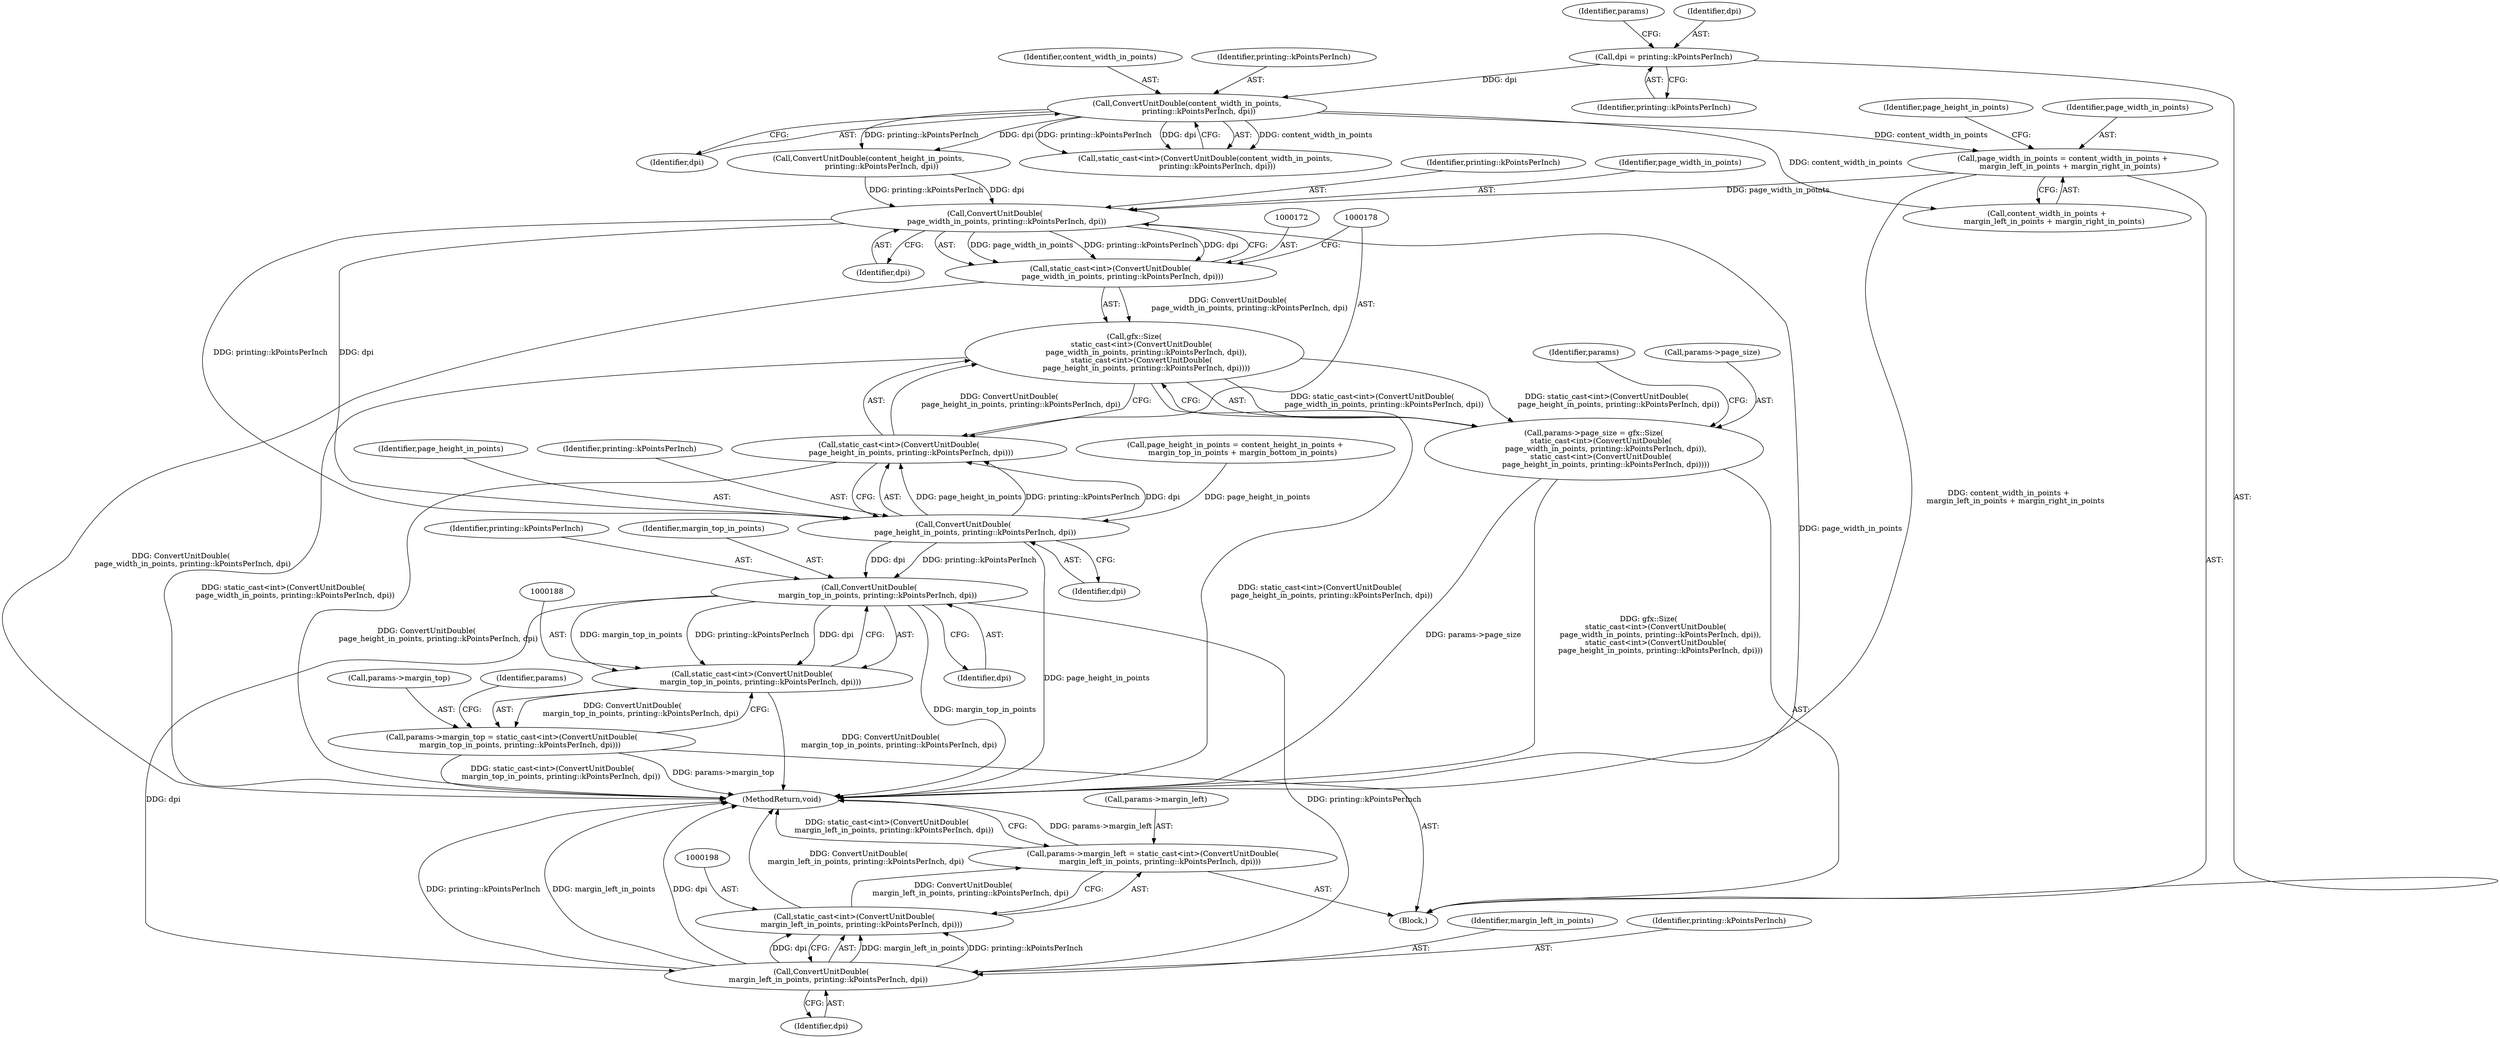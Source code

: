 digraph "0_Chrome_af05a799e3f47331fb27a24a8a56f1b1dd47a9c2@integer" {
"1000151" [label="(Call,page_width_in_points = content_width_in_points +\n      margin_left_in_points + margin_right_in_points)"];
"1000140" [label="(Call,ConvertUnitDouble(content_width_in_points,\n          printing::kPointsPerInch, dpi))"];
"1000130" [label="(Call,dpi = printing::kPointsPerInch)"];
"1000173" [label="(Call,ConvertUnitDouble(\n          page_width_in_points, printing::kPointsPerInch, dpi))"];
"1000171" [label="(Call,static_cast<int>(ConvertUnitDouble(\n          page_width_in_points, printing::kPointsPerInch, dpi)))"];
"1000170" [label="(Call,gfx::Size(\n      static_cast<int>(ConvertUnitDouble(\n          page_width_in_points, printing::kPointsPerInch, dpi)),\n      static_cast<int>(ConvertUnitDouble(\n          page_height_in_points, printing::kPointsPerInch, dpi))))"];
"1000166" [label="(Call,params->page_size = gfx::Size(\n      static_cast<int>(ConvertUnitDouble(\n          page_width_in_points, printing::kPointsPerInch, dpi)),\n      static_cast<int>(ConvertUnitDouble(\n          page_height_in_points, printing::kPointsPerInch, dpi))))"];
"1000179" [label="(Call,ConvertUnitDouble(\n          page_height_in_points, printing::kPointsPerInch, dpi))"];
"1000177" [label="(Call,static_cast<int>(ConvertUnitDouble(\n          page_height_in_points, printing::kPointsPerInch, dpi)))"];
"1000189" [label="(Call,ConvertUnitDouble(\n       margin_top_in_points, printing::kPointsPerInch, dpi))"];
"1000187" [label="(Call,static_cast<int>(ConvertUnitDouble(\n       margin_top_in_points, printing::kPointsPerInch, dpi)))"];
"1000183" [label="(Call,params->margin_top = static_cast<int>(ConvertUnitDouble(\n       margin_top_in_points, printing::kPointsPerInch, dpi)))"];
"1000199" [label="(Call,ConvertUnitDouble(\n      margin_left_in_points, printing::kPointsPerInch, dpi))"];
"1000197" [label="(Call,static_cast<int>(ConvertUnitDouble(\n      margin_left_in_points, printing::kPointsPerInch, dpi)))"];
"1000193" [label="(Call,params->margin_left = static_cast<int>(ConvertUnitDouble(\n      margin_left_in_points, printing::kPointsPerInch, dpi)))"];
"1000173" [label="(Call,ConvertUnitDouble(\n          page_width_in_points, printing::kPointsPerInch, dpi))"];
"1000143" [label="(Identifier,dpi)"];
"1000190" [label="(Identifier,margin_top_in_points)"];
"1000177" [label="(Call,static_cast<int>(ConvertUnitDouble(\n          page_height_in_points, printing::kPointsPerInch, dpi)))"];
"1000194" [label="(Call,params->margin_left)"];
"1000192" [label="(Identifier,dpi)"];
"1000141" [label="(Identifier,content_width_in_points)"];
"1000200" [label="(Identifier,margin_left_in_points)"];
"1000184" [label="(Call,params->margin_top)"];
"1000203" [label="(MethodReturn,void)"];
"1000195" [label="(Identifier,params)"];
"1000152" [label="(Identifier,page_width_in_points)"];
"1000166" [label="(Call,params->page_size = gfx::Size(\n      static_cast<int>(ConvertUnitDouble(\n          page_width_in_points, printing::kPointsPerInch, dpi)),\n      static_cast<int>(ConvertUnitDouble(\n          page_height_in_points, printing::kPointsPerInch, dpi))))"];
"1000182" [label="(Identifier,dpi)"];
"1000174" [label="(Identifier,page_width_in_points)"];
"1000159" [label="(Call,page_height_in_points = content_height_in_points +\n      margin_top_in_points + margin_bottom_in_points)"];
"1000191" [label="(Identifier,printing::kPointsPerInch)"];
"1000140" [label="(Call,ConvertUnitDouble(content_width_in_points,\n          printing::kPointsPerInch, dpi))"];
"1000142" [label="(Identifier,printing::kPointsPerInch)"];
"1000187" [label="(Call,static_cast<int>(ConvertUnitDouble(\n       margin_top_in_points, printing::kPointsPerInch, dpi)))"];
"1000171" [label="(Call,static_cast<int>(ConvertUnitDouble(\n          page_width_in_points, printing::kPointsPerInch, dpi)))"];
"1000138" [label="(Call,static_cast<int>(ConvertUnitDouble(content_width_in_points,\n          printing::kPointsPerInch, dpi)))"];
"1000183" [label="(Call,params->margin_top = static_cast<int>(ConvertUnitDouble(\n       margin_top_in_points, printing::kPointsPerInch, dpi)))"];
"1000197" [label="(Call,static_cast<int>(ConvertUnitDouble(\n      margin_left_in_points, printing::kPointsPerInch, dpi)))"];
"1000130" [label="(Call,dpi = printing::kPointsPerInch)"];
"1000201" [label="(Identifier,printing::kPointsPerInch)"];
"1000199" [label="(Call,ConvertUnitDouble(\n      margin_left_in_points, printing::kPointsPerInch, dpi))"];
"1000189" [label="(Call,ConvertUnitDouble(\n       margin_top_in_points, printing::kPointsPerInch, dpi))"];
"1000176" [label="(Identifier,dpi)"];
"1000135" [label="(Identifier,params)"];
"1000170" [label="(Call,gfx::Size(\n      static_cast<int>(ConvertUnitDouble(\n          page_width_in_points, printing::kPointsPerInch, dpi)),\n      static_cast<int>(ConvertUnitDouble(\n          page_height_in_points, printing::kPointsPerInch, dpi))))"];
"1000146" [label="(Call,ConvertUnitDouble(content_height_in_points,\n           printing::kPointsPerInch, dpi))"];
"1000175" [label="(Identifier,printing::kPointsPerInch)"];
"1000180" [label="(Identifier,page_height_in_points)"];
"1000153" [label="(Call,content_width_in_points +\n      margin_left_in_points + margin_right_in_points)"];
"1000132" [label="(Identifier,printing::kPointsPerInch)"];
"1000160" [label="(Identifier,page_height_in_points)"];
"1000179" [label="(Call,ConvertUnitDouble(\n          page_height_in_points, printing::kPointsPerInch, dpi))"];
"1000181" [label="(Identifier,printing::kPointsPerInch)"];
"1000131" [label="(Identifier,dpi)"];
"1000167" [label="(Call,params->page_size)"];
"1000104" [label="(Block,)"];
"1000185" [label="(Identifier,params)"];
"1000202" [label="(Identifier,dpi)"];
"1000151" [label="(Call,page_width_in_points = content_width_in_points +\n      margin_left_in_points + margin_right_in_points)"];
"1000193" [label="(Call,params->margin_left = static_cast<int>(ConvertUnitDouble(\n      margin_left_in_points, printing::kPointsPerInch, dpi)))"];
"1000151" -> "1000104"  [label="AST: "];
"1000151" -> "1000153"  [label="CFG: "];
"1000152" -> "1000151"  [label="AST: "];
"1000153" -> "1000151"  [label="AST: "];
"1000160" -> "1000151"  [label="CFG: "];
"1000151" -> "1000203"  [label="DDG: content_width_in_points +\n      margin_left_in_points + margin_right_in_points"];
"1000140" -> "1000151"  [label="DDG: content_width_in_points"];
"1000151" -> "1000173"  [label="DDG: page_width_in_points"];
"1000140" -> "1000138"  [label="AST: "];
"1000140" -> "1000143"  [label="CFG: "];
"1000141" -> "1000140"  [label="AST: "];
"1000142" -> "1000140"  [label="AST: "];
"1000143" -> "1000140"  [label="AST: "];
"1000138" -> "1000140"  [label="CFG: "];
"1000140" -> "1000138"  [label="DDG: content_width_in_points"];
"1000140" -> "1000138"  [label="DDG: printing::kPointsPerInch"];
"1000140" -> "1000138"  [label="DDG: dpi"];
"1000130" -> "1000140"  [label="DDG: dpi"];
"1000140" -> "1000146"  [label="DDG: printing::kPointsPerInch"];
"1000140" -> "1000146"  [label="DDG: dpi"];
"1000140" -> "1000153"  [label="DDG: content_width_in_points"];
"1000130" -> "1000104"  [label="AST: "];
"1000130" -> "1000132"  [label="CFG: "];
"1000131" -> "1000130"  [label="AST: "];
"1000132" -> "1000130"  [label="AST: "];
"1000135" -> "1000130"  [label="CFG: "];
"1000173" -> "1000171"  [label="AST: "];
"1000173" -> "1000176"  [label="CFG: "];
"1000174" -> "1000173"  [label="AST: "];
"1000175" -> "1000173"  [label="AST: "];
"1000176" -> "1000173"  [label="AST: "];
"1000171" -> "1000173"  [label="CFG: "];
"1000173" -> "1000203"  [label="DDG: page_width_in_points"];
"1000173" -> "1000171"  [label="DDG: page_width_in_points"];
"1000173" -> "1000171"  [label="DDG: printing::kPointsPerInch"];
"1000173" -> "1000171"  [label="DDG: dpi"];
"1000146" -> "1000173"  [label="DDG: printing::kPointsPerInch"];
"1000146" -> "1000173"  [label="DDG: dpi"];
"1000173" -> "1000179"  [label="DDG: printing::kPointsPerInch"];
"1000173" -> "1000179"  [label="DDG: dpi"];
"1000171" -> "1000170"  [label="AST: "];
"1000172" -> "1000171"  [label="AST: "];
"1000178" -> "1000171"  [label="CFG: "];
"1000171" -> "1000203"  [label="DDG: ConvertUnitDouble(\n          page_width_in_points, printing::kPointsPerInch, dpi)"];
"1000171" -> "1000170"  [label="DDG: ConvertUnitDouble(\n          page_width_in_points, printing::kPointsPerInch, dpi)"];
"1000170" -> "1000166"  [label="AST: "];
"1000170" -> "1000177"  [label="CFG: "];
"1000177" -> "1000170"  [label="AST: "];
"1000166" -> "1000170"  [label="CFG: "];
"1000170" -> "1000203"  [label="DDG: static_cast<int>(ConvertUnitDouble(\n          page_width_in_points, printing::kPointsPerInch, dpi))"];
"1000170" -> "1000203"  [label="DDG: static_cast<int>(ConvertUnitDouble(\n          page_height_in_points, printing::kPointsPerInch, dpi))"];
"1000170" -> "1000166"  [label="DDG: static_cast<int>(ConvertUnitDouble(\n          page_width_in_points, printing::kPointsPerInch, dpi))"];
"1000170" -> "1000166"  [label="DDG: static_cast<int>(ConvertUnitDouble(\n          page_height_in_points, printing::kPointsPerInch, dpi))"];
"1000177" -> "1000170"  [label="DDG: ConvertUnitDouble(\n          page_height_in_points, printing::kPointsPerInch, dpi)"];
"1000166" -> "1000104"  [label="AST: "];
"1000167" -> "1000166"  [label="AST: "];
"1000185" -> "1000166"  [label="CFG: "];
"1000166" -> "1000203"  [label="DDG: params->page_size"];
"1000166" -> "1000203"  [label="DDG: gfx::Size(\n      static_cast<int>(ConvertUnitDouble(\n          page_width_in_points, printing::kPointsPerInch, dpi)),\n      static_cast<int>(ConvertUnitDouble(\n          page_height_in_points, printing::kPointsPerInch, dpi)))"];
"1000179" -> "1000177"  [label="AST: "];
"1000179" -> "1000182"  [label="CFG: "];
"1000180" -> "1000179"  [label="AST: "];
"1000181" -> "1000179"  [label="AST: "];
"1000182" -> "1000179"  [label="AST: "];
"1000177" -> "1000179"  [label="CFG: "];
"1000179" -> "1000203"  [label="DDG: page_height_in_points"];
"1000179" -> "1000177"  [label="DDG: page_height_in_points"];
"1000179" -> "1000177"  [label="DDG: printing::kPointsPerInch"];
"1000179" -> "1000177"  [label="DDG: dpi"];
"1000159" -> "1000179"  [label="DDG: page_height_in_points"];
"1000179" -> "1000189"  [label="DDG: printing::kPointsPerInch"];
"1000179" -> "1000189"  [label="DDG: dpi"];
"1000178" -> "1000177"  [label="AST: "];
"1000177" -> "1000203"  [label="DDG: ConvertUnitDouble(\n          page_height_in_points, printing::kPointsPerInch, dpi)"];
"1000189" -> "1000187"  [label="AST: "];
"1000189" -> "1000192"  [label="CFG: "];
"1000190" -> "1000189"  [label="AST: "];
"1000191" -> "1000189"  [label="AST: "];
"1000192" -> "1000189"  [label="AST: "];
"1000187" -> "1000189"  [label="CFG: "];
"1000189" -> "1000203"  [label="DDG: margin_top_in_points"];
"1000189" -> "1000187"  [label="DDG: margin_top_in_points"];
"1000189" -> "1000187"  [label="DDG: printing::kPointsPerInch"];
"1000189" -> "1000187"  [label="DDG: dpi"];
"1000189" -> "1000199"  [label="DDG: printing::kPointsPerInch"];
"1000189" -> "1000199"  [label="DDG: dpi"];
"1000187" -> "1000183"  [label="AST: "];
"1000188" -> "1000187"  [label="AST: "];
"1000183" -> "1000187"  [label="CFG: "];
"1000187" -> "1000203"  [label="DDG: ConvertUnitDouble(\n       margin_top_in_points, printing::kPointsPerInch, dpi)"];
"1000187" -> "1000183"  [label="DDG: ConvertUnitDouble(\n       margin_top_in_points, printing::kPointsPerInch, dpi)"];
"1000183" -> "1000104"  [label="AST: "];
"1000184" -> "1000183"  [label="AST: "];
"1000195" -> "1000183"  [label="CFG: "];
"1000183" -> "1000203"  [label="DDG: static_cast<int>(ConvertUnitDouble(\n       margin_top_in_points, printing::kPointsPerInch, dpi))"];
"1000183" -> "1000203"  [label="DDG: params->margin_top"];
"1000199" -> "1000197"  [label="AST: "];
"1000199" -> "1000202"  [label="CFG: "];
"1000200" -> "1000199"  [label="AST: "];
"1000201" -> "1000199"  [label="AST: "];
"1000202" -> "1000199"  [label="AST: "];
"1000197" -> "1000199"  [label="CFG: "];
"1000199" -> "1000203"  [label="DDG: printing::kPointsPerInch"];
"1000199" -> "1000203"  [label="DDG: margin_left_in_points"];
"1000199" -> "1000203"  [label="DDG: dpi"];
"1000199" -> "1000197"  [label="DDG: margin_left_in_points"];
"1000199" -> "1000197"  [label="DDG: printing::kPointsPerInch"];
"1000199" -> "1000197"  [label="DDG: dpi"];
"1000197" -> "1000193"  [label="AST: "];
"1000198" -> "1000197"  [label="AST: "];
"1000193" -> "1000197"  [label="CFG: "];
"1000197" -> "1000203"  [label="DDG: ConvertUnitDouble(\n      margin_left_in_points, printing::kPointsPerInch, dpi)"];
"1000197" -> "1000193"  [label="DDG: ConvertUnitDouble(\n      margin_left_in_points, printing::kPointsPerInch, dpi)"];
"1000193" -> "1000104"  [label="AST: "];
"1000194" -> "1000193"  [label="AST: "];
"1000203" -> "1000193"  [label="CFG: "];
"1000193" -> "1000203"  [label="DDG: params->margin_left"];
"1000193" -> "1000203"  [label="DDG: static_cast<int>(ConvertUnitDouble(\n      margin_left_in_points, printing::kPointsPerInch, dpi))"];
}
